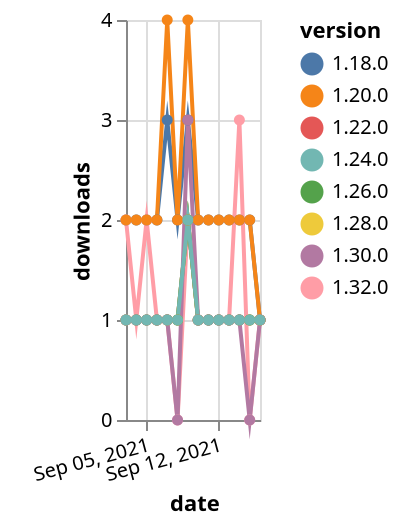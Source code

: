{"$schema": "https://vega.github.io/schema/vega-lite/v5.json", "description": "A simple bar chart with embedded data.", "data": {"values": [{"date": "2021-09-03", "total": 2347, "delta": 2, "version": "1.18.0"}, {"date": "2021-09-04", "total": 2349, "delta": 2, "version": "1.18.0"}, {"date": "2021-09-05", "total": 2351, "delta": 2, "version": "1.18.0"}, {"date": "2021-09-06", "total": 2353, "delta": 2, "version": "1.18.0"}, {"date": "2021-09-07", "total": 2356, "delta": 3, "version": "1.18.0"}, {"date": "2021-09-08", "total": 2358, "delta": 2, "version": "1.18.0"}, {"date": "2021-09-09", "total": 2361, "delta": 3, "version": "1.18.0"}, {"date": "2021-09-10", "total": 2363, "delta": 2, "version": "1.18.0"}, {"date": "2021-09-11", "total": 2365, "delta": 2, "version": "1.18.0"}, {"date": "2021-09-12", "total": 2367, "delta": 2, "version": "1.18.0"}, {"date": "2021-09-13", "total": 2369, "delta": 2, "version": "1.18.0"}, {"date": "2021-09-14", "total": 2371, "delta": 2, "version": "1.18.0"}, {"date": "2021-09-15", "total": 2373, "delta": 2, "version": "1.18.0"}, {"date": "2021-09-16", "total": 2374, "delta": 1, "version": "1.18.0"}, {"date": "2021-09-03", "total": 120, "delta": 2, "version": "1.32.0"}, {"date": "2021-09-04", "total": 121, "delta": 1, "version": "1.32.0"}, {"date": "2021-09-05", "total": 123, "delta": 2, "version": "1.32.0"}, {"date": "2021-09-06", "total": 124, "delta": 1, "version": "1.32.0"}, {"date": "2021-09-07", "total": 125, "delta": 1, "version": "1.32.0"}, {"date": "2021-09-08", "total": 125, "delta": 0, "version": "1.32.0"}, {"date": "2021-09-09", "total": 127, "delta": 2, "version": "1.32.0"}, {"date": "2021-09-10", "total": 128, "delta": 1, "version": "1.32.0"}, {"date": "2021-09-11", "total": 129, "delta": 1, "version": "1.32.0"}, {"date": "2021-09-12", "total": 130, "delta": 1, "version": "1.32.0"}, {"date": "2021-09-13", "total": 131, "delta": 1, "version": "1.32.0"}, {"date": "2021-09-14", "total": 134, "delta": 3, "version": "1.32.0"}, {"date": "2021-09-15", "total": 134, "delta": 0, "version": "1.32.0"}, {"date": "2021-09-16", "total": 135, "delta": 1, "version": "1.32.0"}, {"date": "2021-09-03", "total": 244, "delta": 1, "version": "1.22.0"}, {"date": "2021-09-04", "total": 245, "delta": 1, "version": "1.22.0"}, {"date": "2021-09-05", "total": 246, "delta": 1, "version": "1.22.0"}, {"date": "2021-09-06", "total": 247, "delta": 1, "version": "1.22.0"}, {"date": "2021-09-07", "total": 248, "delta": 1, "version": "1.22.0"}, {"date": "2021-09-08", "total": 249, "delta": 1, "version": "1.22.0"}, {"date": "2021-09-09", "total": 251, "delta": 2, "version": "1.22.0"}, {"date": "2021-09-10", "total": 252, "delta": 1, "version": "1.22.0"}, {"date": "2021-09-11", "total": 253, "delta": 1, "version": "1.22.0"}, {"date": "2021-09-12", "total": 254, "delta": 1, "version": "1.22.0"}, {"date": "2021-09-13", "total": 255, "delta": 1, "version": "1.22.0"}, {"date": "2021-09-14", "total": 256, "delta": 1, "version": "1.22.0"}, {"date": "2021-09-15", "total": 257, "delta": 1, "version": "1.22.0"}, {"date": "2021-09-16", "total": 258, "delta": 1, "version": "1.22.0"}, {"date": "2021-09-03", "total": 163, "delta": 1, "version": "1.28.0"}, {"date": "2021-09-04", "total": 164, "delta": 1, "version": "1.28.0"}, {"date": "2021-09-05", "total": 165, "delta": 1, "version": "1.28.0"}, {"date": "2021-09-06", "total": 166, "delta": 1, "version": "1.28.0"}, {"date": "2021-09-07", "total": 167, "delta": 1, "version": "1.28.0"}, {"date": "2021-09-08", "total": 168, "delta": 1, "version": "1.28.0"}, {"date": "2021-09-09", "total": 170, "delta": 2, "version": "1.28.0"}, {"date": "2021-09-10", "total": 171, "delta": 1, "version": "1.28.0"}, {"date": "2021-09-11", "total": 172, "delta": 1, "version": "1.28.0"}, {"date": "2021-09-12", "total": 173, "delta": 1, "version": "1.28.0"}, {"date": "2021-09-13", "total": 174, "delta": 1, "version": "1.28.0"}, {"date": "2021-09-14", "total": 175, "delta": 1, "version": "1.28.0"}, {"date": "2021-09-15", "total": 176, "delta": 1, "version": "1.28.0"}, {"date": "2021-09-16", "total": 177, "delta": 1, "version": "1.28.0"}, {"date": "2021-09-03", "total": 178, "delta": 1, "version": "1.26.0"}, {"date": "2021-09-04", "total": 179, "delta": 1, "version": "1.26.0"}, {"date": "2021-09-05", "total": 180, "delta": 1, "version": "1.26.0"}, {"date": "2021-09-06", "total": 181, "delta": 1, "version": "1.26.0"}, {"date": "2021-09-07", "total": 182, "delta": 1, "version": "1.26.0"}, {"date": "2021-09-08", "total": 183, "delta": 1, "version": "1.26.0"}, {"date": "2021-09-09", "total": 185, "delta": 2, "version": "1.26.0"}, {"date": "2021-09-10", "total": 186, "delta": 1, "version": "1.26.0"}, {"date": "2021-09-11", "total": 187, "delta": 1, "version": "1.26.0"}, {"date": "2021-09-12", "total": 188, "delta": 1, "version": "1.26.0"}, {"date": "2021-09-13", "total": 189, "delta": 1, "version": "1.26.0"}, {"date": "2021-09-14", "total": 190, "delta": 1, "version": "1.26.0"}, {"date": "2021-09-15", "total": 191, "delta": 1, "version": "1.26.0"}, {"date": "2021-09-16", "total": 192, "delta": 1, "version": "1.26.0"}, {"date": "2021-09-03", "total": 2493, "delta": 2, "version": "1.20.0"}, {"date": "2021-09-04", "total": 2495, "delta": 2, "version": "1.20.0"}, {"date": "2021-09-05", "total": 2497, "delta": 2, "version": "1.20.0"}, {"date": "2021-09-06", "total": 2499, "delta": 2, "version": "1.20.0"}, {"date": "2021-09-07", "total": 2503, "delta": 4, "version": "1.20.0"}, {"date": "2021-09-08", "total": 2505, "delta": 2, "version": "1.20.0"}, {"date": "2021-09-09", "total": 2509, "delta": 4, "version": "1.20.0"}, {"date": "2021-09-10", "total": 2511, "delta": 2, "version": "1.20.0"}, {"date": "2021-09-11", "total": 2513, "delta": 2, "version": "1.20.0"}, {"date": "2021-09-12", "total": 2515, "delta": 2, "version": "1.20.0"}, {"date": "2021-09-13", "total": 2517, "delta": 2, "version": "1.20.0"}, {"date": "2021-09-14", "total": 2519, "delta": 2, "version": "1.20.0"}, {"date": "2021-09-15", "total": 2521, "delta": 2, "version": "1.20.0"}, {"date": "2021-09-16", "total": 2522, "delta": 1, "version": "1.20.0"}, {"date": "2021-09-03", "total": 184, "delta": 1, "version": "1.30.0"}, {"date": "2021-09-04", "total": 185, "delta": 1, "version": "1.30.0"}, {"date": "2021-09-05", "total": 186, "delta": 1, "version": "1.30.0"}, {"date": "2021-09-06", "total": 187, "delta": 1, "version": "1.30.0"}, {"date": "2021-09-07", "total": 188, "delta": 1, "version": "1.30.0"}, {"date": "2021-09-08", "total": 188, "delta": 0, "version": "1.30.0"}, {"date": "2021-09-09", "total": 191, "delta": 3, "version": "1.30.0"}, {"date": "2021-09-10", "total": 192, "delta": 1, "version": "1.30.0"}, {"date": "2021-09-11", "total": 193, "delta": 1, "version": "1.30.0"}, {"date": "2021-09-12", "total": 194, "delta": 1, "version": "1.30.0"}, {"date": "2021-09-13", "total": 195, "delta": 1, "version": "1.30.0"}, {"date": "2021-09-14", "total": 196, "delta": 1, "version": "1.30.0"}, {"date": "2021-09-15", "total": 196, "delta": 0, "version": "1.30.0"}, {"date": "2021-09-16", "total": 197, "delta": 1, "version": "1.30.0"}, {"date": "2021-09-03", "total": 194, "delta": 1, "version": "1.24.0"}, {"date": "2021-09-04", "total": 195, "delta": 1, "version": "1.24.0"}, {"date": "2021-09-05", "total": 196, "delta": 1, "version": "1.24.0"}, {"date": "2021-09-06", "total": 197, "delta": 1, "version": "1.24.0"}, {"date": "2021-09-07", "total": 198, "delta": 1, "version": "1.24.0"}, {"date": "2021-09-08", "total": 199, "delta": 1, "version": "1.24.0"}, {"date": "2021-09-09", "total": 201, "delta": 2, "version": "1.24.0"}, {"date": "2021-09-10", "total": 202, "delta": 1, "version": "1.24.0"}, {"date": "2021-09-11", "total": 203, "delta": 1, "version": "1.24.0"}, {"date": "2021-09-12", "total": 204, "delta": 1, "version": "1.24.0"}, {"date": "2021-09-13", "total": 205, "delta": 1, "version": "1.24.0"}, {"date": "2021-09-14", "total": 206, "delta": 1, "version": "1.24.0"}, {"date": "2021-09-15", "total": 207, "delta": 1, "version": "1.24.0"}, {"date": "2021-09-16", "total": 208, "delta": 1, "version": "1.24.0"}]}, "width": "container", "mark": {"type": "line", "point": {"filled": true}}, "encoding": {"x": {"field": "date", "type": "temporal", "timeUnit": "yearmonthdate", "title": "date", "axis": {"labelAngle": -15}}, "y": {"field": "delta", "type": "quantitative", "title": "downloads"}, "color": {"field": "version", "type": "nominal"}, "tooltip": {"field": "delta"}}}